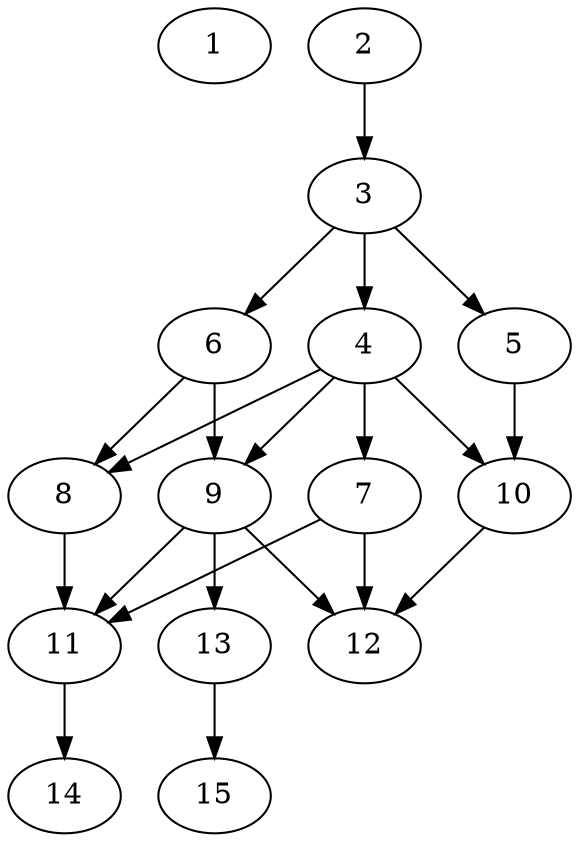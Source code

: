// DAG automatically generated by daggen at Thu Oct  3 13:59:27 2019
// ./daggen --dot -n 15 --ccr 0.5 --fat 0.5 --regular 0.5 --density 0.7 --mindata 5242880 --maxdata 52428800 
digraph G {
  1 [size="31729664", alpha="0.15", expect_size="15864832"] 
  2 [size="12589056", alpha="0.01", expect_size="6294528"] 
  2 -> 3 [size ="6294528"]
  3 [size="103094272", alpha="0.04", expect_size="51547136"] 
  3 -> 4 [size ="51547136"]
  3 -> 5 [size ="51547136"]
  3 -> 6 [size ="51547136"]
  4 [size="68552704", alpha="0.20", expect_size="34276352"] 
  4 -> 7 [size ="34276352"]
  4 -> 8 [size ="34276352"]
  4 -> 9 [size ="34276352"]
  4 -> 10 [size ="34276352"]
  5 [size="85460992", alpha="0.16", expect_size="42730496"] 
  5 -> 10 [size ="42730496"]
  6 [size="76136448", alpha="0.09", expect_size="38068224"] 
  6 -> 8 [size ="38068224"]
  6 -> 9 [size ="38068224"]
  7 [size="93937664", alpha="0.08", expect_size="46968832"] 
  7 -> 11 [size ="46968832"]
  7 -> 12 [size ="46968832"]
  8 [size="32055296", alpha="0.08", expect_size="16027648"] 
  8 -> 11 [size ="16027648"]
  9 [size="74369024", alpha="0.08", expect_size="37184512"] 
  9 -> 11 [size ="37184512"]
  9 -> 12 [size ="37184512"]
  9 -> 13 [size ="37184512"]
  10 [size="46665728", alpha="0.19", expect_size="23332864"] 
  10 -> 12 [size ="23332864"]
  11 [size="68511744", alpha="0.10", expect_size="34255872"] 
  11 -> 14 [size ="34255872"]
  12 [size="43292672", alpha="0.01", expect_size="21646336"] 
  13 [size="47828992", alpha="0.03", expect_size="23914496"] 
  13 -> 15 [size ="23914496"]
  14 [size="65978368", alpha="0.08", expect_size="32989184"] 
  15 [size="63854592", alpha="0.15", expect_size="31927296"] 
}
